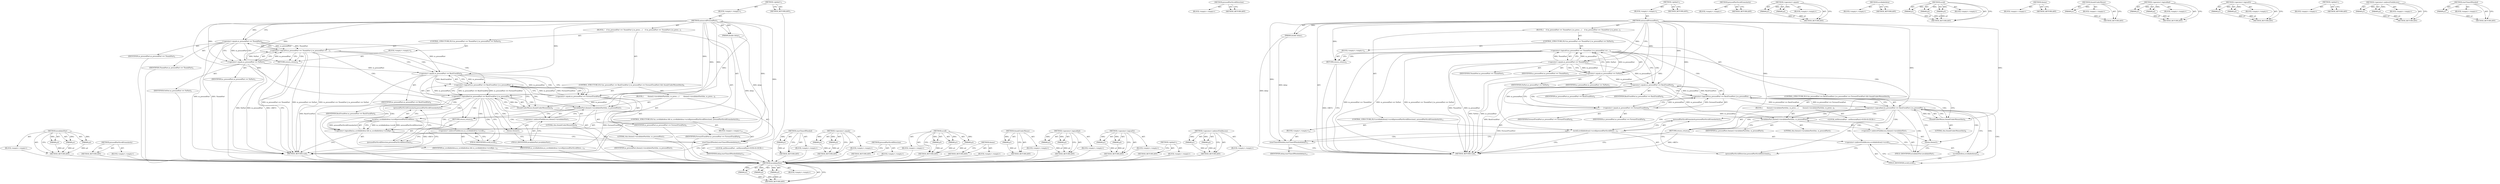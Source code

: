 digraph "&lt;operator&gt;.indirectFieldAccess" {
vulnerable_89 [label=<(METHOD,invalidatePart)>];
vulnerable_90 [label=<(PARAM,p1)>];
vulnerable_91 [label=<(PARAM,p2)>];
vulnerable_92 [label=<(PARAM,p3)>];
vulnerable_93 [label=<(BLOCK,&lt;empty&gt;,&lt;empty&gt;)>];
vulnerable_94 [label=<(METHOD_RETURN,ANY)>];
vulnerable_112 [label=<(METHOD,pressedPartScrollDirection)>];
vulnerable_113 [label=<(BLOCK,&lt;empty&gt;,&lt;empty&gt;)>];
vulnerable_114 [label=<(METHOD_RETURN,ANY)>];
vulnerable_6 [label=<(METHOD,&lt;global&gt;)<SUB>1</SUB>>];
vulnerable_7 [label=<(BLOCK,&lt;empty&gt;,&lt;empty&gt;)<SUB>1</SUB>>];
vulnerable_8 [label=<(METHOD,autoscrollPressedPart)<SUB>1</SUB>>];
vulnerable_9 [label=<(PARAM,double delay)<SUB>1</SUB>>];
vulnerable_10 [label=<(BLOCK,{
    if (m_pressedPart == ThumbPart || m_press...,{
    if (m_pressedPart == ThumbPart || m_press...)<SUB>2</SUB>>];
vulnerable_11 [label=<(CONTROL_STRUCTURE,IF,if (m_pressedPart == ThumbPart || m_pressedPart == NoPart))<SUB>3</SUB>>];
vulnerable_12 [label=<(&lt;operator&gt;.logicalOr,m_pressedPart == ThumbPart || m_pressedPart == ...)<SUB>3</SUB>>];
vulnerable_13 [label=<(&lt;operator&gt;.equals,m_pressedPart == ThumbPart)<SUB>3</SUB>>];
vulnerable_14 [label=<(IDENTIFIER,m_pressedPart,m_pressedPart == ThumbPart)<SUB>3</SUB>>];
vulnerable_15 [label=<(IDENTIFIER,ThumbPart,m_pressedPart == ThumbPart)<SUB>3</SUB>>];
vulnerable_16 [label=<(&lt;operator&gt;.equals,m_pressedPart == NoPart)<SUB>3</SUB>>];
vulnerable_17 [label=<(IDENTIFIER,m_pressedPart,m_pressedPart == NoPart)<SUB>3</SUB>>];
vulnerable_18 [label=<(IDENTIFIER,NoPart,m_pressedPart == NoPart)<SUB>3</SUB>>];
vulnerable_19 [label=<(BLOCK,&lt;empty&gt;,&lt;empty&gt;)<SUB>4</SUB>>];
vulnerable_20 [label=<(RETURN,return;,return;)<SUB>4</SUB>>];
vulnerable_21 [label=<(CONTROL_STRUCTURE,IF,if ((m_pressedPart == BackTrackPart || m_pressedPart == ForwardTrackPart) &amp;&amp; thumbUnderMouse(this)))<SUB>6</SUB>>];
vulnerable_22 [label=<(&lt;operator&gt;.logicalAnd,(m_pressedPart == BackTrackPart || m_pressedPar...)<SUB>6</SUB>>];
vulnerable_23 [label=<(&lt;operator&gt;.logicalOr,m_pressedPart == BackTrackPart || m_pressedPart...)<SUB>6</SUB>>];
vulnerable_24 [label=<(&lt;operator&gt;.equals,m_pressedPart == BackTrackPart)<SUB>6</SUB>>];
vulnerable_25 [label=<(IDENTIFIER,m_pressedPart,m_pressedPart == BackTrackPart)<SUB>6</SUB>>];
vulnerable_26 [label=<(IDENTIFIER,BackTrackPart,m_pressedPart == BackTrackPart)<SUB>6</SUB>>];
vulnerable_27 [label=<(&lt;operator&gt;.equals,m_pressedPart == ForwardTrackPart)<SUB>6</SUB>>];
vulnerable_28 [label=<(IDENTIFIER,m_pressedPart,m_pressedPart == ForwardTrackPart)<SUB>6</SUB>>];
vulnerable_29 [label=<(IDENTIFIER,ForwardTrackPart,m_pressedPart == ForwardTrackPart)<SUB>6</SUB>>];
vulnerable_30 [label=<(thumbUnderMouse,thumbUnderMouse(this))<SUB>6</SUB>>];
vulnerable_31 [label=<(LITERAL,this,thumbUnderMouse(this))<SUB>6</SUB>>];
vulnerable_32 [label=<(BLOCK,{
        theme()-&gt;invalidatePart(this, m_press...,{
        theme()-&gt;invalidatePart(this, m_press...)<SUB>6</SUB>>];
vulnerable_33 [label=<(invalidatePart,theme()-&gt;invalidatePart(this, m_pressedPart))<SUB>7</SUB>>];
vulnerable_34 [label=<(&lt;operator&gt;.indirectFieldAccess,theme()-&gt;invalidatePart)<SUB>7</SUB>>];
vulnerable_35 [label=<(theme,theme())<SUB>7</SUB>>];
vulnerable_36 [label=<(FIELD_IDENTIFIER,invalidatePart,invalidatePart)<SUB>7</SUB>>];
vulnerable_37 [label=<(LITERAL,this,theme()-&gt;invalidatePart(this, m_pressedPart))<SUB>7</SUB>>];
vulnerable_38 [label=<(IDENTIFIER,m_pressedPart,theme()-&gt;invalidatePart(this, m_pressedPart))<SUB>7</SUB>>];
vulnerable_39 [label="<(LOCAL,setHoveredPart : setHoveredPart)<SUB>8</SUB>>"];
vulnerable_40 [label=<(RETURN,return;,return;)<SUB>9</SUB>>];
vulnerable_41 [label=<(CONTROL_STRUCTURE,IF,if (scrollableArea()-&gt;scroll(pressedPartScrollDirection(), pressedPartScrollGranularity())))<SUB>12</SUB>>];
vulnerable_42 [label=<(scroll,scrollableArea()-&gt;scroll(pressedPartScrollDirec...)<SUB>12</SUB>>];
vulnerable_43 [label=<(&lt;operator&gt;.indirectFieldAccess,scrollableArea()-&gt;scroll)<SUB>12</SUB>>];
vulnerable_44 [label=<(scrollableArea,scrollableArea())<SUB>12</SUB>>];
vulnerable_45 [label=<(FIELD_IDENTIFIER,scroll,scroll)<SUB>12</SUB>>];
vulnerable_46 [label=<(pressedPartScrollDirection,pressedPartScrollDirection())<SUB>12</SUB>>];
vulnerable_47 [label=<(pressedPartScrollGranularity,pressedPartScrollGranularity())<SUB>12</SUB>>];
vulnerable_48 [label=<(BLOCK,&lt;empty&gt;,&lt;empty&gt;)<SUB>13</SUB>>];
vulnerable_49 [label=<(startTimerIfNeeded,startTimerIfNeeded(delay))<SUB>13</SUB>>];
vulnerable_50 [label=<(IDENTIFIER,delay,startTimerIfNeeded(delay))<SUB>13</SUB>>];
vulnerable_51 [label=<(METHOD_RETURN,void)<SUB>1</SUB>>];
vulnerable_53 [label=<(METHOD_RETURN,ANY)<SUB>1</SUB>>];
vulnerable_115 [label=<(METHOD,pressedPartScrollGranularity)>];
vulnerable_116 [label=<(BLOCK,&lt;empty&gt;,&lt;empty&gt;)>];
vulnerable_117 [label=<(METHOD_RETURN,ANY)>];
vulnerable_75 [label=<(METHOD,&lt;operator&gt;.equals)>];
vulnerable_76 [label=<(PARAM,p1)>];
vulnerable_77 [label=<(PARAM,p2)>];
vulnerable_78 [label=<(BLOCK,&lt;empty&gt;,&lt;empty&gt;)>];
vulnerable_79 [label=<(METHOD_RETURN,ANY)>];
vulnerable_109 [label=<(METHOD,scrollableArea)>];
vulnerable_110 [label=<(BLOCK,&lt;empty&gt;,&lt;empty&gt;)>];
vulnerable_111 [label=<(METHOD_RETURN,ANY)>];
vulnerable_103 [label=<(METHOD,scroll)>];
vulnerable_104 [label=<(PARAM,p1)>];
vulnerable_105 [label=<(PARAM,p2)>];
vulnerable_106 [label=<(PARAM,p3)>];
vulnerable_107 [label=<(BLOCK,&lt;empty&gt;,&lt;empty&gt;)>];
vulnerable_108 [label=<(METHOD_RETURN,ANY)>];
vulnerable_100 [label=<(METHOD,theme)>];
vulnerable_101 [label=<(BLOCK,&lt;empty&gt;,&lt;empty&gt;)>];
vulnerable_102 [label=<(METHOD_RETURN,ANY)>];
vulnerable_85 [label=<(METHOD,thumbUnderMouse)>];
vulnerable_86 [label=<(PARAM,p1)>];
vulnerable_87 [label=<(BLOCK,&lt;empty&gt;,&lt;empty&gt;)>];
vulnerable_88 [label=<(METHOD_RETURN,ANY)>];
vulnerable_80 [label=<(METHOD,&lt;operator&gt;.logicalAnd)>];
vulnerable_81 [label=<(PARAM,p1)>];
vulnerable_82 [label=<(PARAM,p2)>];
vulnerable_83 [label=<(BLOCK,&lt;empty&gt;,&lt;empty&gt;)>];
vulnerable_84 [label=<(METHOD_RETURN,ANY)>];
vulnerable_70 [label=<(METHOD,&lt;operator&gt;.logicalOr)>];
vulnerable_71 [label=<(PARAM,p1)>];
vulnerable_72 [label=<(PARAM,p2)>];
vulnerable_73 [label=<(BLOCK,&lt;empty&gt;,&lt;empty&gt;)>];
vulnerable_74 [label=<(METHOD_RETURN,ANY)>];
vulnerable_64 [label=<(METHOD,&lt;global&gt;)<SUB>1</SUB>>];
vulnerable_65 [label=<(BLOCK,&lt;empty&gt;,&lt;empty&gt;)>];
vulnerable_66 [label=<(METHOD_RETURN,ANY)>];
vulnerable_95 [label=<(METHOD,&lt;operator&gt;.indirectFieldAccess)>];
vulnerable_96 [label=<(PARAM,p1)>];
vulnerable_97 [label=<(PARAM,p2)>];
vulnerable_98 [label=<(BLOCK,&lt;empty&gt;,&lt;empty&gt;)>];
vulnerable_99 [label=<(METHOD_RETURN,ANY)>];
vulnerable_118 [label=<(METHOD,startTimerIfNeeded)>];
vulnerable_119 [label=<(PARAM,p1)>];
vulnerable_120 [label=<(BLOCK,&lt;empty&gt;,&lt;empty&gt;)>];
vulnerable_121 [label=<(METHOD_RETURN,ANY)>];
fixed_91 [label=<(METHOD,invalidatePart)>];
fixed_92 [label=<(PARAM,p1)>];
fixed_93 [label=<(PARAM,p2)>];
fixed_94 [label=<(PARAM,p3)>];
fixed_95 [label=<(BLOCK,&lt;empty&gt;,&lt;empty&gt;)>];
fixed_96 [label=<(METHOD_RETURN,ANY)>];
fixed_114 [label=<(METHOD,pressedPartScrollGranularity)>];
fixed_115 [label=<(BLOCK,&lt;empty&gt;,&lt;empty&gt;)>];
fixed_116 [label=<(METHOD_RETURN,ANY)>];
fixed_6 [label=<(METHOD,&lt;global&gt;)<SUB>1</SUB>>];
fixed_7 [label=<(BLOCK,&lt;empty&gt;,&lt;empty&gt;)<SUB>1</SUB>>];
fixed_8 [label=<(METHOD,autoscrollPressedPart)<SUB>1</SUB>>];
fixed_9 [label=<(PARAM,double delay)<SUB>1</SUB>>];
fixed_10 [label=<(BLOCK,{
    if (m_pressedPart == ThumbPart || m_press...,{
    if (m_pressedPart == ThumbPart || m_press...)<SUB>2</SUB>>];
fixed_11 [label=<(CONTROL_STRUCTURE,IF,if (m_pressedPart == ThumbPart || m_pressedPart == NoPart))<SUB>3</SUB>>];
fixed_12 [label=<(&lt;operator&gt;.logicalOr,m_pressedPart == ThumbPart || m_pressedPart == ...)<SUB>3</SUB>>];
fixed_13 [label=<(&lt;operator&gt;.equals,m_pressedPart == ThumbPart)<SUB>3</SUB>>];
fixed_14 [label=<(IDENTIFIER,m_pressedPart,m_pressedPart == ThumbPart)<SUB>3</SUB>>];
fixed_15 [label=<(IDENTIFIER,ThumbPart,m_pressedPart == ThumbPart)<SUB>3</SUB>>];
fixed_16 [label=<(&lt;operator&gt;.equals,m_pressedPart == NoPart)<SUB>3</SUB>>];
fixed_17 [label=<(IDENTIFIER,m_pressedPart,m_pressedPart == NoPart)<SUB>3</SUB>>];
fixed_18 [label=<(IDENTIFIER,NoPart,m_pressedPart == NoPart)<SUB>3</SUB>>];
fixed_19 [label=<(BLOCK,&lt;empty&gt;,&lt;empty&gt;)<SUB>4</SUB>>];
fixed_20 [label=<(RETURN,return;,return;)<SUB>4</SUB>>];
fixed_21 [label=<(CONTROL_STRUCTURE,IF,if ((m_pressedPart == BackTrackPart || m_pressedPart == ForwardTrackPart) &amp;&amp; thumbUnderMouse(this)))<SUB>6</SUB>>];
fixed_22 [label=<(&lt;operator&gt;.logicalAnd,(m_pressedPart == BackTrackPart || m_pressedPar...)<SUB>6</SUB>>];
fixed_23 [label=<(&lt;operator&gt;.logicalOr,m_pressedPart == BackTrackPart || m_pressedPart...)<SUB>6</SUB>>];
fixed_24 [label=<(&lt;operator&gt;.equals,m_pressedPart == BackTrackPart)<SUB>6</SUB>>];
fixed_25 [label=<(IDENTIFIER,m_pressedPart,m_pressedPart == BackTrackPart)<SUB>6</SUB>>];
fixed_26 [label=<(IDENTIFIER,BackTrackPart,m_pressedPart == BackTrackPart)<SUB>6</SUB>>];
fixed_27 [label=<(&lt;operator&gt;.equals,m_pressedPart == ForwardTrackPart)<SUB>6</SUB>>];
fixed_28 [label=<(IDENTIFIER,m_pressedPart,m_pressedPart == ForwardTrackPart)<SUB>6</SUB>>];
fixed_29 [label=<(IDENTIFIER,ForwardTrackPart,m_pressedPart == ForwardTrackPart)<SUB>6</SUB>>];
fixed_30 [label=<(thumbUnderMouse,thumbUnderMouse(this))<SUB>6</SUB>>];
fixed_31 [label=<(LITERAL,this,thumbUnderMouse(this))<SUB>6</SUB>>];
fixed_32 [label=<(BLOCK,{
        theme()-&gt;invalidatePart(this, m_press...,{
        theme()-&gt;invalidatePart(this, m_press...)<SUB>6</SUB>>];
fixed_33 [label=<(invalidatePart,theme()-&gt;invalidatePart(this, m_pressedPart))<SUB>7</SUB>>];
fixed_34 [label=<(&lt;operator&gt;.indirectFieldAccess,theme()-&gt;invalidatePart)<SUB>7</SUB>>];
fixed_35 [label=<(theme,theme())<SUB>7</SUB>>];
fixed_36 [label=<(FIELD_IDENTIFIER,invalidatePart,invalidatePart)<SUB>7</SUB>>];
fixed_37 [label=<(LITERAL,this,theme()-&gt;invalidatePart(this, m_pressedPart))<SUB>7</SUB>>];
fixed_38 [label=<(IDENTIFIER,m_pressedPart,theme()-&gt;invalidatePart(this, m_pressedPart))<SUB>7</SUB>>];
fixed_39 [label="<(LOCAL,setHoveredPart : setHoveredPart)<SUB>8</SUB>>"];
fixed_40 [label=<(RETURN,return;,return;)<SUB>9</SUB>>];
fixed_41 [label=<(CONTROL_STRUCTURE,IF,if (m_scrollableArea &amp;&amp; m_scrollableArea-&gt;scroll(pressedPartScrollDirection(), pressedPartScrollGranularity())))<SUB>12</SUB>>];
fixed_42 [label=<(&lt;operator&gt;.logicalAnd,m_scrollableArea &amp;&amp; m_scrollableArea-&gt;scroll(pr...)<SUB>12</SUB>>];
fixed_43 [label=<(IDENTIFIER,m_scrollableArea,m_scrollableArea &amp;&amp; m_scrollableArea-&gt;scroll(pr...)<SUB>12</SUB>>];
fixed_44 [label=<(scroll,m_scrollableArea-&gt;scroll(pressedPartScrollDirec...)<SUB>12</SUB>>];
fixed_45 [label=<(&lt;operator&gt;.indirectFieldAccess,m_scrollableArea-&gt;scroll)<SUB>12</SUB>>];
fixed_46 [label=<(IDENTIFIER,m_scrollableArea,m_scrollableArea-&gt;scroll(pressedPartScrollDirec...)<SUB>12</SUB>>];
fixed_47 [label=<(FIELD_IDENTIFIER,scroll,scroll)<SUB>12</SUB>>];
fixed_48 [label=<(pressedPartScrollDirection,pressedPartScrollDirection())<SUB>12</SUB>>];
fixed_49 [label=<(pressedPartScrollGranularity,pressedPartScrollGranularity())<SUB>12</SUB>>];
fixed_50 [label=<(BLOCK,&lt;empty&gt;,&lt;empty&gt;)<SUB>13</SUB>>];
fixed_51 [label=<(startTimerIfNeeded,startTimerIfNeeded(delay))<SUB>13</SUB>>];
fixed_52 [label=<(IDENTIFIER,delay,startTimerIfNeeded(delay))<SUB>13</SUB>>];
fixed_53 [label=<(METHOD_RETURN,void)<SUB>1</SUB>>];
fixed_55 [label=<(METHOD_RETURN,ANY)<SUB>1</SUB>>];
fixed_117 [label=<(METHOD,startTimerIfNeeded)>];
fixed_118 [label=<(PARAM,p1)>];
fixed_119 [label=<(BLOCK,&lt;empty&gt;,&lt;empty&gt;)>];
fixed_120 [label=<(METHOD_RETURN,ANY)>];
fixed_77 [label=<(METHOD,&lt;operator&gt;.equals)>];
fixed_78 [label=<(PARAM,p1)>];
fixed_79 [label=<(PARAM,p2)>];
fixed_80 [label=<(BLOCK,&lt;empty&gt;,&lt;empty&gt;)>];
fixed_81 [label=<(METHOD_RETURN,ANY)>];
fixed_111 [label=<(METHOD,pressedPartScrollDirection)>];
fixed_112 [label=<(BLOCK,&lt;empty&gt;,&lt;empty&gt;)>];
fixed_113 [label=<(METHOD_RETURN,ANY)>];
fixed_105 [label=<(METHOD,scroll)>];
fixed_106 [label=<(PARAM,p1)>];
fixed_107 [label=<(PARAM,p2)>];
fixed_108 [label=<(PARAM,p3)>];
fixed_109 [label=<(BLOCK,&lt;empty&gt;,&lt;empty&gt;)>];
fixed_110 [label=<(METHOD_RETURN,ANY)>];
fixed_102 [label=<(METHOD,theme)>];
fixed_103 [label=<(BLOCK,&lt;empty&gt;,&lt;empty&gt;)>];
fixed_104 [label=<(METHOD_RETURN,ANY)>];
fixed_87 [label=<(METHOD,thumbUnderMouse)>];
fixed_88 [label=<(PARAM,p1)>];
fixed_89 [label=<(BLOCK,&lt;empty&gt;,&lt;empty&gt;)>];
fixed_90 [label=<(METHOD_RETURN,ANY)>];
fixed_82 [label=<(METHOD,&lt;operator&gt;.logicalAnd)>];
fixed_83 [label=<(PARAM,p1)>];
fixed_84 [label=<(PARAM,p2)>];
fixed_85 [label=<(BLOCK,&lt;empty&gt;,&lt;empty&gt;)>];
fixed_86 [label=<(METHOD_RETURN,ANY)>];
fixed_72 [label=<(METHOD,&lt;operator&gt;.logicalOr)>];
fixed_73 [label=<(PARAM,p1)>];
fixed_74 [label=<(PARAM,p2)>];
fixed_75 [label=<(BLOCK,&lt;empty&gt;,&lt;empty&gt;)>];
fixed_76 [label=<(METHOD_RETURN,ANY)>];
fixed_66 [label=<(METHOD,&lt;global&gt;)<SUB>1</SUB>>];
fixed_67 [label=<(BLOCK,&lt;empty&gt;,&lt;empty&gt;)>];
fixed_68 [label=<(METHOD_RETURN,ANY)>];
fixed_97 [label=<(METHOD,&lt;operator&gt;.indirectFieldAccess)>];
fixed_98 [label=<(PARAM,p1)>];
fixed_99 [label=<(PARAM,p2)>];
fixed_100 [label=<(BLOCK,&lt;empty&gt;,&lt;empty&gt;)>];
fixed_101 [label=<(METHOD_RETURN,ANY)>];
vulnerable_89 -> vulnerable_90  [key=0, label="AST: "];
vulnerable_89 -> vulnerable_90  [key=1, label="DDG: "];
vulnerable_89 -> vulnerable_93  [key=0, label="AST: "];
vulnerable_89 -> vulnerable_91  [key=0, label="AST: "];
vulnerable_89 -> vulnerable_91  [key=1, label="DDG: "];
vulnerable_89 -> vulnerable_94  [key=0, label="AST: "];
vulnerable_89 -> vulnerable_94  [key=1, label="CFG: "];
vulnerable_89 -> vulnerable_92  [key=0, label="AST: "];
vulnerable_89 -> vulnerable_92  [key=1, label="DDG: "];
vulnerable_90 -> vulnerable_94  [key=0, label="DDG: p1"];
vulnerable_91 -> vulnerable_94  [key=0, label="DDG: p2"];
vulnerable_92 -> vulnerable_94  [key=0, label="DDG: p3"];
vulnerable_112 -> vulnerable_113  [key=0, label="AST: "];
vulnerable_112 -> vulnerable_114  [key=0, label="AST: "];
vulnerable_112 -> vulnerable_114  [key=1, label="CFG: "];
vulnerable_6 -> vulnerable_7  [key=0, label="AST: "];
vulnerable_6 -> vulnerable_53  [key=0, label="AST: "];
vulnerable_6 -> vulnerable_53  [key=1, label="CFG: "];
vulnerable_7 -> vulnerable_8  [key=0, label="AST: "];
vulnerable_8 -> vulnerable_9  [key=0, label="AST: "];
vulnerable_8 -> vulnerable_9  [key=1, label="DDG: "];
vulnerable_8 -> vulnerable_10  [key=0, label="AST: "];
vulnerable_8 -> vulnerable_51  [key=0, label="AST: "];
vulnerable_8 -> vulnerable_13  [key=0, label="CFG: "];
vulnerable_8 -> vulnerable_13  [key=1, label="DDG: "];
vulnerable_8 -> vulnerable_20  [key=0, label="DDG: "];
vulnerable_8 -> vulnerable_40  [key=0, label="DDG: "];
vulnerable_8 -> vulnerable_42  [key=0, label="DDG: "];
vulnerable_8 -> vulnerable_16  [key=0, label="DDG: "];
vulnerable_8 -> vulnerable_30  [key=0, label="DDG: "];
vulnerable_8 -> vulnerable_33  [key=0, label="DDG: "];
vulnerable_8 -> vulnerable_49  [key=0, label="DDG: "];
vulnerable_8 -> vulnerable_24  [key=0, label="DDG: "];
vulnerable_8 -> vulnerable_27  [key=0, label="DDG: "];
vulnerable_9 -> vulnerable_51  [key=0, label="DDG: delay"];
vulnerable_9 -> vulnerable_49  [key=0, label="DDG: delay"];
vulnerable_10 -> vulnerable_11  [key=0, label="AST: "];
vulnerable_10 -> vulnerable_21  [key=0, label="AST: "];
vulnerable_10 -> vulnerable_41  [key=0, label="AST: "];
vulnerable_11 -> vulnerable_12  [key=0, label="AST: "];
vulnerable_11 -> vulnerable_19  [key=0, label="AST: "];
vulnerable_12 -> vulnerable_13  [key=0, label="AST: "];
vulnerable_12 -> vulnerable_16  [key=0, label="AST: "];
vulnerable_12 -> vulnerable_20  [key=0, label="CFG: "];
vulnerable_12 -> vulnerable_20  [key=1, label="CDG: "];
vulnerable_12 -> vulnerable_24  [key=0, label="CFG: "];
vulnerable_12 -> vulnerable_24  [key=1, label="CDG: "];
vulnerable_12 -> vulnerable_51  [key=0, label="DDG: m_pressedPart == ThumbPart"];
vulnerable_12 -> vulnerable_51  [key=1, label="DDG: m_pressedPart == NoPart"];
vulnerable_12 -> vulnerable_51  [key=2, label="DDG: m_pressedPart == ThumbPart || m_pressedPart == NoPart"];
vulnerable_12 -> vulnerable_23  [key=0, label="CDG: "];
vulnerable_12 -> vulnerable_22  [key=0, label="CDG: "];
vulnerable_13 -> vulnerable_14  [key=0, label="AST: "];
vulnerable_13 -> vulnerable_15  [key=0, label="AST: "];
vulnerable_13 -> vulnerable_12  [key=0, label="CFG: "];
vulnerable_13 -> vulnerable_12  [key=1, label="DDG: m_pressedPart"];
vulnerable_13 -> vulnerable_12  [key=2, label="DDG: ThumbPart"];
vulnerable_13 -> vulnerable_16  [key=0, label="CFG: "];
vulnerable_13 -> vulnerable_16  [key=1, label="DDG: m_pressedPart"];
vulnerable_13 -> vulnerable_16  [key=2, label="CDG: "];
vulnerable_13 -> vulnerable_51  [key=0, label="DDG: m_pressedPart"];
vulnerable_13 -> vulnerable_51  [key=1, label="DDG: ThumbPart"];
vulnerable_13 -> vulnerable_24  [key=0, label="DDG: m_pressedPart"];
vulnerable_16 -> vulnerable_17  [key=0, label="AST: "];
vulnerable_16 -> vulnerable_18  [key=0, label="AST: "];
vulnerable_16 -> vulnerable_12  [key=0, label="CFG: "];
vulnerable_16 -> vulnerable_12  [key=1, label="DDG: m_pressedPart"];
vulnerable_16 -> vulnerable_12  [key=2, label="DDG: NoPart"];
vulnerable_16 -> vulnerable_51  [key=0, label="DDG: m_pressedPart"];
vulnerable_16 -> vulnerable_51  [key=1, label="DDG: NoPart"];
vulnerable_16 -> vulnerable_24  [key=0, label="DDG: m_pressedPart"];
vulnerable_19 -> vulnerable_20  [key=0, label="AST: "];
vulnerable_20 -> vulnerable_51  [key=0, label="CFG: "];
vulnerable_20 -> vulnerable_51  [key=1, label="DDG: &lt;RET&gt;"];
vulnerable_21 -> vulnerable_22  [key=0, label="AST: "];
vulnerable_21 -> vulnerable_32  [key=0, label="AST: "];
vulnerable_22 -> vulnerable_23  [key=0, label="AST: "];
vulnerable_22 -> vulnerable_30  [key=0, label="AST: "];
vulnerable_22 -> vulnerable_35  [key=0, label="CFG: "];
vulnerable_22 -> vulnerable_35  [key=1, label="CDG: "];
vulnerable_22 -> vulnerable_44  [key=0, label="CFG: "];
vulnerable_22 -> vulnerable_44  [key=1, label="CDG: "];
vulnerable_22 -> vulnerable_47  [key=0, label="CDG: "];
vulnerable_22 -> vulnerable_34  [key=0, label="CDG: "];
vulnerable_22 -> vulnerable_33  [key=0, label="CDG: "];
vulnerable_22 -> vulnerable_42  [key=0, label="CDG: "];
vulnerable_22 -> vulnerable_36  [key=0, label="CDG: "];
vulnerable_22 -> vulnerable_46  [key=0, label="CDG: "];
vulnerable_22 -> vulnerable_45  [key=0, label="CDG: "];
vulnerable_22 -> vulnerable_40  [key=0, label="CDG: "];
vulnerable_22 -> vulnerable_43  [key=0, label="CDG: "];
vulnerable_23 -> vulnerable_24  [key=0, label="AST: "];
vulnerable_23 -> vulnerable_27  [key=0, label="AST: "];
vulnerable_23 -> vulnerable_22  [key=0, label="CFG: "];
vulnerable_23 -> vulnerable_22  [key=1, label="DDG: m_pressedPart == BackTrackPart"];
vulnerable_23 -> vulnerable_22  [key=2, label="DDG: m_pressedPart == ForwardTrackPart"];
vulnerable_23 -> vulnerable_30  [key=0, label="CFG: "];
vulnerable_23 -> vulnerable_30  [key=1, label="CDG: "];
vulnerable_24 -> vulnerable_25  [key=0, label="AST: "];
vulnerable_24 -> vulnerable_26  [key=0, label="AST: "];
vulnerable_24 -> vulnerable_23  [key=0, label="CFG: "];
vulnerable_24 -> vulnerable_23  [key=1, label="DDG: m_pressedPart"];
vulnerable_24 -> vulnerable_23  [key=2, label="DDG: BackTrackPart"];
vulnerable_24 -> vulnerable_27  [key=0, label="CFG: "];
vulnerable_24 -> vulnerable_27  [key=1, label="DDG: m_pressedPart"];
vulnerable_24 -> vulnerable_27  [key=2, label="CDG: "];
vulnerable_24 -> vulnerable_51  [key=0, label="DDG: BackTrackPart"];
vulnerable_24 -> vulnerable_33  [key=0, label="DDG: m_pressedPart"];
vulnerable_27 -> vulnerable_28  [key=0, label="AST: "];
vulnerable_27 -> vulnerable_29  [key=0, label="AST: "];
vulnerable_27 -> vulnerable_23  [key=0, label="CFG: "];
vulnerable_27 -> vulnerable_23  [key=1, label="DDG: m_pressedPart"];
vulnerable_27 -> vulnerable_23  [key=2, label="DDG: ForwardTrackPart"];
vulnerable_27 -> vulnerable_51  [key=0, label="DDG: ForwardTrackPart"];
vulnerable_27 -> vulnerable_33  [key=0, label="DDG: m_pressedPart"];
vulnerable_30 -> vulnerable_31  [key=0, label="AST: "];
vulnerable_30 -> vulnerable_22  [key=0, label="CFG: "];
vulnerable_30 -> vulnerable_22  [key=1, label="DDG: this"];
vulnerable_32 -> vulnerable_33  [key=0, label="AST: "];
vulnerable_32 -> vulnerable_39  [key=0, label="AST: "];
vulnerable_32 -> vulnerable_40  [key=0, label="AST: "];
vulnerable_33 -> vulnerable_34  [key=0, label="AST: "];
vulnerable_33 -> vulnerable_37  [key=0, label="AST: "];
vulnerable_33 -> vulnerable_38  [key=0, label="AST: "];
vulnerable_33 -> vulnerable_40  [key=0, label="CFG: "];
vulnerable_34 -> vulnerable_35  [key=0, label="AST: "];
vulnerable_34 -> vulnerable_36  [key=0, label="AST: "];
vulnerable_34 -> vulnerable_33  [key=0, label="CFG: "];
vulnerable_35 -> vulnerable_36  [key=0, label="CFG: "];
vulnerable_36 -> vulnerable_34  [key=0, label="CFG: "];
vulnerable_40 -> vulnerable_51  [key=0, label="CFG: "];
vulnerable_40 -> vulnerable_51  [key=1, label="DDG: &lt;RET&gt;"];
vulnerable_41 -> vulnerable_42  [key=0, label="AST: "];
vulnerable_41 -> vulnerable_48  [key=0, label="AST: "];
vulnerable_42 -> vulnerable_43  [key=0, label="AST: "];
vulnerable_42 -> vulnerable_46  [key=0, label="AST: "];
vulnerable_42 -> vulnerable_47  [key=0, label="AST: "];
vulnerable_42 -> vulnerable_51  [key=0, label="CFG: "];
vulnerable_42 -> vulnerable_49  [key=0, label="CFG: "];
vulnerable_42 -> vulnerable_49  [key=1, label="CDG: "];
vulnerable_43 -> vulnerable_44  [key=0, label="AST: "];
vulnerable_43 -> vulnerable_45  [key=0, label="AST: "];
vulnerable_43 -> vulnerable_46  [key=0, label="CFG: "];
vulnerable_44 -> vulnerable_45  [key=0, label="CFG: "];
vulnerable_45 -> vulnerable_43  [key=0, label="CFG: "];
vulnerable_46 -> vulnerable_47  [key=0, label="CFG: "];
vulnerable_47 -> vulnerable_42  [key=0, label="CFG: "];
vulnerable_48 -> vulnerable_49  [key=0, label="AST: "];
vulnerable_49 -> vulnerable_50  [key=0, label="AST: "];
vulnerable_49 -> vulnerable_51  [key=0, label="CFG: "];
vulnerable_115 -> vulnerable_116  [key=0, label="AST: "];
vulnerable_115 -> vulnerable_117  [key=0, label="AST: "];
vulnerable_115 -> vulnerable_117  [key=1, label="CFG: "];
vulnerable_75 -> vulnerable_76  [key=0, label="AST: "];
vulnerable_75 -> vulnerable_76  [key=1, label="DDG: "];
vulnerable_75 -> vulnerable_78  [key=0, label="AST: "];
vulnerable_75 -> vulnerable_77  [key=0, label="AST: "];
vulnerable_75 -> vulnerable_77  [key=1, label="DDG: "];
vulnerable_75 -> vulnerable_79  [key=0, label="AST: "];
vulnerable_75 -> vulnerable_79  [key=1, label="CFG: "];
vulnerable_76 -> vulnerable_79  [key=0, label="DDG: p1"];
vulnerable_77 -> vulnerable_79  [key=0, label="DDG: p2"];
vulnerable_109 -> vulnerable_110  [key=0, label="AST: "];
vulnerable_109 -> vulnerable_111  [key=0, label="AST: "];
vulnerable_109 -> vulnerable_111  [key=1, label="CFG: "];
vulnerable_103 -> vulnerable_104  [key=0, label="AST: "];
vulnerable_103 -> vulnerable_104  [key=1, label="DDG: "];
vulnerable_103 -> vulnerable_107  [key=0, label="AST: "];
vulnerable_103 -> vulnerable_105  [key=0, label="AST: "];
vulnerable_103 -> vulnerable_105  [key=1, label="DDG: "];
vulnerable_103 -> vulnerable_108  [key=0, label="AST: "];
vulnerable_103 -> vulnerable_108  [key=1, label="CFG: "];
vulnerable_103 -> vulnerable_106  [key=0, label="AST: "];
vulnerable_103 -> vulnerable_106  [key=1, label="DDG: "];
vulnerable_104 -> vulnerable_108  [key=0, label="DDG: p1"];
vulnerable_105 -> vulnerable_108  [key=0, label="DDG: p2"];
vulnerable_106 -> vulnerable_108  [key=0, label="DDG: p3"];
vulnerable_100 -> vulnerable_101  [key=0, label="AST: "];
vulnerable_100 -> vulnerable_102  [key=0, label="AST: "];
vulnerable_100 -> vulnerable_102  [key=1, label="CFG: "];
vulnerable_85 -> vulnerable_86  [key=0, label="AST: "];
vulnerable_85 -> vulnerable_86  [key=1, label="DDG: "];
vulnerable_85 -> vulnerable_87  [key=0, label="AST: "];
vulnerable_85 -> vulnerable_88  [key=0, label="AST: "];
vulnerable_85 -> vulnerable_88  [key=1, label="CFG: "];
vulnerable_86 -> vulnerable_88  [key=0, label="DDG: p1"];
vulnerable_80 -> vulnerable_81  [key=0, label="AST: "];
vulnerable_80 -> vulnerable_81  [key=1, label="DDG: "];
vulnerable_80 -> vulnerable_83  [key=0, label="AST: "];
vulnerable_80 -> vulnerable_82  [key=0, label="AST: "];
vulnerable_80 -> vulnerable_82  [key=1, label="DDG: "];
vulnerable_80 -> vulnerable_84  [key=0, label="AST: "];
vulnerable_80 -> vulnerable_84  [key=1, label="CFG: "];
vulnerable_81 -> vulnerable_84  [key=0, label="DDG: p1"];
vulnerable_82 -> vulnerable_84  [key=0, label="DDG: p2"];
vulnerable_70 -> vulnerable_71  [key=0, label="AST: "];
vulnerable_70 -> vulnerable_71  [key=1, label="DDG: "];
vulnerable_70 -> vulnerable_73  [key=0, label="AST: "];
vulnerable_70 -> vulnerable_72  [key=0, label="AST: "];
vulnerable_70 -> vulnerable_72  [key=1, label="DDG: "];
vulnerable_70 -> vulnerable_74  [key=0, label="AST: "];
vulnerable_70 -> vulnerable_74  [key=1, label="CFG: "];
vulnerable_71 -> vulnerable_74  [key=0, label="DDG: p1"];
vulnerable_72 -> vulnerable_74  [key=0, label="DDG: p2"];
vulnerable_64 -> vulnerable_65  [key=0, label="AST: "];
vulnerable_64 -> vulnerable_66  [key=0, label="AST: "];
vulnerable_64 -> vulnerable_66  [key=1, label="CFG: "];
vulnerable_95 -> vulnerable_96  [key=0, label="AST: "];
vulnerable_95 -> vulnerable_96  [key=1, label="DDG: "];
vulnerable_95 -> vulnerable_98  [key=0, label="AST: "];
vulnerable_95 -> vulnerable_97  [key=0, label="AST: "];
vulnerable_95 -> vulnerable_97  [key=1, label="DDG: "];
vulnerable_95 -> vulnerable_99  [key=0, label="AST: "];
vulnerable_95 -> vulnerable_99  [key=1, label="CFG: "];
vulnerable_96 -> vulnerable_99  [key=0, label="DDG: p1"];
vulnerable_97 -> vulnerable_99  [key=0, label="DDG: p2"];
vulnerable_118 -> vulnerable_119  [key=0, label="AST: "];
vulnerable_118 -> vulnerable_119  [key=1, label="DDG: "];
vulnerable_118 -> vulnerable_120  [key=0, label="AST: "];
vulnerable_118 -> vulnerable_121  [key=0, label="AST: "];
vulnerable_118 -> vulnerable_121  [key=1, label="CFG: "];
vulnerable_119 -> vulnerable_121  [key=0, label="DDG: p1"];
fixed_91 -> fixed_92  [key=0, label="AST: "];
fixed_91 -> fixed_92  [key=1, label="DDG: "];
fixed_91 -> fixed_95  [key=0, label="AST: "];
fixed_91 -> fixed_93  [key=0, label="AST: "];
fixed_91 -> fixed_93  [key=1, label="DDG: "];
fixed_91 -> fixed_96  [key=0, label="AST: "];
fixed_91 -> fixed_96  [key=1, label="CFG: "];
fixed_91 -> fixed_94  [key=0, label="AST: "];
fixed_91 -> fixed_94  [key=1, label="DDG: "];
fixed_92 -> fixed_96  [key=0, label="DDG: p1"];
fixed_93 -> fixed_96  [key=0, label="DDG: p2"];
fixed_94 -> fixed_96  [key=0, label="DDG: p3"];
fixed_95 -> vulnerable_89  [key=0];
fixed_96 -> vulnerable_89  [key=0];
fixed_114 -> fixed_115  [key=0, label="AST: "];
fixed_114 -> fixed_116  [key=0, label="AST: "];
fixed_114 -> fixed_116  [key=1, label="CFG: "];
fixed_115 -> vulnerable_89  [key=0];
fixed_116 -> vulnerable_89  [key=0];
fixed_6 -> fixed_7  [key=0, label="AST: "];
fixed_6 -> fixed_55  [key=0, label="AST: "];
fixed_6 -> fixed_55  [key=1, label="CFG: "];
fixed_7 -> fixed_8  [key=0, label="AST: "];
fixed_8 -> fixed_9  [key=0, label="AST: "];
fixed_8 -> fixed_9  [key=1, label="DDG: "];
fixed_8 -> fixed_10  [key=0, label="AST: "];
fixed_8 -> fixed_53  [key=0, label="AST: "];
fixed_8 -> fixed_13  [key=0, label="CFG: "];
fixed_8 -> fixed_13  [key=1, label="DDG: "];
fixed_8 -> fixed_20  [key=0, label="DDG: "];
fixed_8 -> fixed_40  [key=0, label="DDG: "];
fixed_8 -> fixed_42  [key=0, label="DDG: "];
fixed_8 -> fixed_16  [key=0, label="DDG: "];
fixed_8 -> fixed_30  [key=0, label="DDG: "];
fixed_8 -> fixed_33  [key=0, label="DDG: "];
fixed_8 -> fixed_44  [key=0, label="DDG: "];
fixed_8 -> fixed_51  [key=0, label="DDG: "];
fixed_8 -> fixed_24  [key=0, label="DDG: "];
fixed_8 -> fixed_27  [key=0, label="DDG: "];
fixed_9 -> fixed_53  [key=0, label="DDG: delay"];
fixed_9 -> fixed_51  [key=0, label="DDG: delay"];
fixed_10 -> fixed_11  [key=0, label="AST: "];
fixed_10 -> fixed_21  [key=0, label="AST: "];
fixed_10 -> fixed_41  [key=0, label="AST: "];
fixed_11 -> fixed_12  [key=0, label="AST: "];
fixed_11 -> fixed_19  [key=0, label="AST: "];
fixed_12 -> fixed_13  [key=0, label="AST: "];
fixed_12 -> fixed_16  [key=0, label="AST: "];
fixed_12 -> fixed_20  [key=0, label="CFG: "];
fixed_12 -> fixed_20  [key=1, label="CDG: "];
fixed_12 -> fixed_24  [key=0, label="CFG: "];
fixed_12 -> fixed_24  [key=1, label="CDG: "];
fixed_12 -> fixed_53  [key=0, label="DDG: m_pressedPart == ThumbPart"];
fixed_12 -> fixed_53  [key=1, label="DDG: m_pressedPart == NoPart"];
fixed_12 -> fixed_53  [key=2, label="DDG: m_pressedPart == ThumbPart || m_pressedPart == NoPart"];
fixed_12 -> fixed_23  [key=0, label="CDG: "];
fixed_12 -> fixed_22  [key=0, label="CDG: "];
fixed_13 -> fixed_14  [key=0, label="AST: "];
fixed_13 -> fixed_15  [key=0, label="AST: "];
fixed_13 -> fixed_12  [key=0, label="CFG: "];
fixed_13 -> fixed_12  [key=1, label="DDG: m_pressedPart"];
fixed_13 -> fixed_12  [key=2, label="DDG: ThumbPart"];
fixed_13 -> fixed_16  [key=0, label="CFG: "];
fixed_13 -> fixed_16  [key=1, label="DDG: m_pressedPart"];
fixed_13 -> fixed_16  [key=2, label="CDG: "];
fixed_13 -> fixed_53  [key=0, label="DDG: m_pressedPart"];
fixed_13 -> fixed_53  [key=1, label="DDG: ThumbPart"];
fixed_13 -> fixed_24  [key=0, label="DDG: m_pressedPart"];
fixed_14 -> vulnerable_89  [key=0];
fixed_15 -> vulnerable_89  [key=0];
fixed_16 -> fixed_17  [key=0, label="AST: "];
fixed_16 -> fixed_18  [key=0, label="AST: "];
fixed_16 -> fixed_12  [key=0, label="CFG: "];
fixed_16 -> fixed_12  [key=1, label="DDG: m_pressedPart"];
fixed_16 -> fixed_12  [key=2, label="DDG: NoPart"];
fixed_16 -> fixed_53  [key=0, label="DDG: m_pressedPart"];
fixed_16 -> fixed_53  [key=1, label="DDG: NoPart"];
fixed_16 -> fixed_24  [key=0, label="DDG: m_pressedPart"];
fixed_17 -> vulnerable_89  [key=0];
fixed_18 -> vulnerable_89  [key=0];
fixed_19 -> fixed_20  [key=0, label="AST: "];
fixed_20 -> fixed_53  [key=0, label="CFG: "];
fixed_20 -> fixed_53  [key=1, label="DDG: &lt;RET&gt;"];
fixed_21 -> fixed_22  [key=0, label="AST: "];
fixed_21 -> fixed_32  [key=0, label="AST: "];
fixed_22 -> fixed_23  [key=0, label="AST: "];
fixed_22 -> fixed_30  [key=0, label="AST: "];
fixed_22 -> fixed_35  [key=0, label="CFG: "];
fixed_22 -> fixed_35  [key=1, label="CDG: "];
fixed_22 -> fixed_42  [key=0, label="CFG: "];
fixed_22 -> fixed_42  [key=1, label="CDG: "];
fixed_22 -> fixed_47  [key=0, label="CFG: "];
fixed_22 -> fixed_47  [key=1, label="CDG: "];
fixed_22 -> fixed_34  [key=0, label="CDG: "];
fixed_22 -> fixed_33  [key=0, label="CDG: "];
fixed_22 -> fixed_36  [key=0, label="CDG: "];
fixed_22 -> fixed_40  [key=0, label="CDG: "];
fixed_22 -> fixed_48  [key=0, label="CDG: "];
fixed_22 -> fixed_49  [key=0, label="CDG: "];
fixed_22 -> fixed_45  [key=0, label="CDG: "];
fixed_22 -> fixed_44  [key=0, label="CDG: "];
fixed_23 -> fixed_24  [key=0, label="AST: "];
fixed_23 -> fixed_27  [key=0, label="AST: "];
fixed_23 -> fixed_22  [key=0, label="CFG: "];
fixed_23 -> fixed_22  [key=1, label="DDG: m_pressedPart == BackTrackPart"];
fixed_23 -> fixed_22  [key=2, label="DDG: m_pressedPart == ForwardTrackPart"];
fixed_23 -> fixed_30  [key=0, label="CFG: "];
fixed_23 -> fixed_30  [key=1, label="CDG: "];
fixed_24 -> fixed_25  [key=0, label="AST: "];
fixed_24 -> fixed_26  [key=0, label="AST: "];
fixed_24 -> fixed_23  [key=0, label="CFG: "];
fixed_24 -> fixed_23  [key=1, label="DDG: m_pressedPart"];
fixed_24 -> fixed_23  [key=2, label="DDG: BackTrackPart"];
fixed_24 -> fixed_27  [key=0, label="CFG: "];
fixed_24 -> fixed_27  [key=1, label="DDG: m_pressedPart"];
fixed_24 -> fixed_27  [key=2, label="CDG: "];
fixed_24 -> fixed_53  [key=0, label="DDG: BackTrackPart"];
fixed_24 -> fixed_33  [key=0, label="DDG: m_pressedPart"];
fixed_25 -> vulnerable_89  [key=0];
fixed_26 -> vulnerable_89  [key=0];
fixed_27 -> fixed_28  [key=0, label="AST: "];
fixed_27 -> fixed_29  [key=0, label="AST: "];
fixed_27 -> fixed_23  [key=0, label="CFG: "];
fixed_27 -> fixed_23  [key=1, label="DDG: m_pressedPart"];
fixed_27 -> fixed_23  [key=2, label="DDG: ForwardTrackPart"];
fixed_27 -> fixed_53  [key=0, label="DDG: ForwardTrackPart"];
fixed_27 -> fixed_33  [key=0, label="DDG: m_pressedPart"];
fixed_28 -> vulnerable_89  [key=0];
fixed_29 -> vulnerable_89  [key=0];
fixed_30 -> fixed_31  [key=0, label="AST: "];
fixed_30 -> fixed_22  [key=0, label="CFG: "];
fixed_30 -> fixed_22  [key=1, label="DDG: this"];
fixed_31 -> vulnerable_89  [key=0];
fixed_32 -> fixed_33  [key=0, label="AST: "];
fixed_32 -> fixed_39  [key=0, label="AST: "];
fixed_32 -> fixed_40  [key=0, label="AST: "];
fixed_33 -> fixed_34  [key=0, label="AST: "];
fixed_33 -> fixed_37  [key=0, label="AST: "];
fixed_33 -> fixed_38  [key=0, label="AST: "];
fixed_33 -> fixed_40  [key=0, label="CFG: "];
fixed_34 -> fixed_35  [key=0, label="AST: "];
fixed_34 -> fixed_36  [key=0, label="AST: "];
fixed_34 -> fixed_33  [key=0, label="CFG: "];
fixed_35 -> fixed_36  [key=0, label="CFG: "];
fixed_36 -> fixed_34  [key=0, label="CFG: "];
fixed_37 -> vulnerable_89  [key=0];
fixed_38 -> vulnerable_89  [key=0];
fixed_39 -> vulnerable_89  [key=0];
fixed_40 -> fixed_53  [key=0, label="CFG: "];
fixed_40 -> fixed_53  [key=1, label="DDG: &lt;RET&gt;"];
fixed_41 -> fixed_42  [key=0, label="AST: "];
fixed_41 -> fixed_50  [key=0, label="AST: "];
fixed_42 -> fixed_43  [key=0, label="AST: "];
fixed_42 -> fixed_44  [key=0, label="AST: "];
fixed_42 -> fixed_53  [key=0, label="CFG: "];
fixed_42 -> fixed_51  [key=0, label="CFG: "];
fixed_42 -> fixed_51  [key=1, label="CDG: "];
fixed_43 -> vulnerable_89  [key=0];
fixed_44 -> fixed_45  [key=0, label="AST: "];
fixed_44 -> fixed_48  [key=0, label="AST: "];
fixed_44 -> fixed_49  [key=0, label="AST: "];
fixed_44 -> fixed_42  [key=0, label="CFG: "];
fixed_44 -> fixed_42  [key=1, label="DDG: m_scrollableArea-&gt;scroll"];
fixed_44 -> fixed_42  [key=2, label="DDG: pressedPartScrollDirection()"];
fixed_44 -> fixed_42  [key=3, label="DDG: pressedPartScrollGranularity()"];
fixed_45 -> fixed_46  [key=0, label="AST: "];
fixed_45 -> fixed_47  [key=0, label="AST: "];
fixed_45 -> fixed_48  [key=0, label="CFG: "];
fixed_46 -> vulnerable_89  [key=0];
fixed_47 -> fixed_45  [key=0, label="CFG: "];
fixed_48 -> fixed_49  [key=0, label="CFG: "];
fixed_49 -> fixed_44  [key=0, label="CFG: "];
fixed_50 -> fixed_51  [key=0, label="AST: "];
fixed_51 -> fixed_52  [key=0, label="AST: "];
fixed_51 -> fixed_53  [key=0, label="CFG: "];
fixed_52 -> vulnerable_89  [key=0];
fixed_53 -> vulnerable_89  [key=0];
fixed_55 -> vulnerable_89  [key=0];
fixed_117 -> fixed_118  [key=0, label="AST: "];
fixed_117 -> fixed_118  [key=1, label="DDG: "];
fixed_117 -> fixed_119  [key=0, label="AST: "];
fixed_117 -> fixed_120  [key=0, label="AST: "];
fixed_117 -> fixed_120  [key=1, label="CFG: "];
fixed_118 -> fixed_120  [key=0, label="DDG: p1"];
fixed_119 -> vulnerable_89  [key=0];
fixed_120 -> vulnerable_89  [key=0];
fixed_77 -> fixed_78  [key=0, label="AST: "];
fixed_77 -> fixed_78  [key=1, label="DDG: "];
fixed_77 -> fixed_80  [key=0, label="AST: "];
fixed_77 -> fixed_79  [key=0, label="AST: "];
fixed_77 -> fixed_79  [key=1, label="DDG: "];
fixed_77 -> fixed_81  [key=0, label="AST: "];
fixed_77 -> fixed_81  [key=1, label="CFG: "];
fixed_78 -> fixed_81  [key=0, label="DDG: p1"];
fixed_79 -> fixed_81  [key=0, label="DDG: p2"];
fixed_80 -> vulnerable_89  [key=0];
fixed_81 -> vulnerable_89  [key=0];
fixed_111 -> fixed_112  [key=0, label="AST: "];
fixed_111 -> fixed_113  [key=0, label="AST: "];
fixed_111 -> fixed_113  [key=1, label="CFG: "];
fixed_112 -> vulnerable_89  [key=0];
fixed_113 -> vulnerable_89  [key=0];
fixed_105 -> fixed_106  [key=0, label="AST: "];
fixed_105 -> fixed_106  [key=1, label="DDG: "];
fixed_105 -> fixed_109  [key=0, label="AST: "];
fixed_105 -> fixed_107  [key=0, label="AST: "];
fixed_105 -> fixed_107  [key=1, label="DDG: "];
fixed_105 -> fixed_110  [key=0, label="AST: "];
fixed_105 -> fixed_110  [key=1, label="CFG: "];
fixed_105 -> fixed_108  [key=0, label="AST: "];
fixed_105 -> fixed_108  [key=1, label="DDG: "];
fixed_106 -> fixed_110  [key=0, label="DDG: p1"];
fixed_107 -> fixed_110  [key=0, label="DDG: p2"];
fixed_108 -> fixed_110  [key=0, label="DDG: p3"];
fixed_109 -> vulnerable_89  [key=0];
fixed_110 -> vulnerable_89  [key=0];
fixed_102 -> fixed_103  [key=0, label="AST: "];
fixed_102 -> fixed_104  [key=0, label="AST: "];
fixed_102 -> fixed_104  [key=1, label="CFG: "];
fixed_103 -> vulnerable_89  [key=0];
fixed_104 -> vulnerable_89  [key=0];
fixed_87 -> fixed_88  [key=0, label="AST: "];
fixed_87 -> fixed_88  [key=1, label="DDG: "];
fixed_87 -> fixed_89  [key=0, label="AST: "];
fixed_87 -> fixed_90  [key=0, label="AST: "];
fixed_87 -> fixed_90  [key=1, label="CFG: "];
fixed_88 -> fixed_90  [key=0, label="DDG: p1"];
fixed_89 -> vulnerable_89  [key=0];
fixed_90 -> vulnerable_89  [key=0];
fixed_82 -> fixed_83  [key=0, label="AST: "];
fixed_82 -> fixed_83  [key=1, label="DDG: "];
fixed_82 -> fixed_85  [key=0, label="AST: "];
fixed_82 -> fixed_84  [key=0, label="AST: "];
fixed_82 -> fixed_84  [key=1, label="DDG: "];
fixed_82 -> fixed_86  [key=0, label="AST: "];
fixed_82 -> fixed_86  [key=1, label="CFG: "];
fixed_83 -> fixed_86  [key=0, label="DDG: p1"];
fixed_84 -> fixed_86  [key=0, label="DDG: p2"];
fixed_85 -> vulnerable_89  [key=0];
fixed_86 -> vulnerable_89  [key=0];
fixed_72 -> fixed_73  [key=0, label="AST: "];
fixed_72 -> fixed_73  [key=1, label="DDG: "];
fixed_72 -> fixed_75  [key=0, label="AST: "];
fixed_72 -> fixed_74  [key=0, label="AST: "];
fixed_72 -> fixed_74  [key=1, label="DDG: "];
fixed_72 -> fixed_76  [key=0, label="AST: "];
fixed_72 -> fixed_76  [key=1, label="CFG: "];
fixed_73 -> fixed_76  [key=0, label="DDG: p1"];
fixed_74 -> fixed_76  [key=0, label="DDG: p2"];
fixed_75 -> vulnerable_89  [key=0];
fixed_76 -> vulnerable_89  [key=0];
fixed_66 -> fixed_67  [key=0, label="AST: "];
fixed_66 -> fixed_68  [key=0, label="AST: "];
fixed_66 -> fixed_68  [key=1, label="CFG: "];
fixed_67 -> vulnerable_89  [key=0];
fixed_68 -> vulnerable_89  [key=0];
fixed_97 -> fixed_98  [key=0, label="AST: "];
fixed_97 -> fixed_98  [key=1, label="DDG: "];
fixed_97 -> fixed_100  [key=0, label="AST: "];
fixed_97 -> fixed_99  [key=0, label="AST: "];
fixed_97 -> fixed_99  [key=1, label="DDG: "];
fixed_97 -> fixed_101  [key=0, label="AST: "];
fixed_97 -> fixed_101  [key=1, label="CFG: "];
fixed_98 -> fixed_101  [key=0, label="DDG: p1"];
fixed_99 -> fixed_101  [key=0, label="DDG: p2"];
fixed_100 -> vulnerable_89  [key=0];
fixed_101 -> vulnerable_89  [key=0];
}
